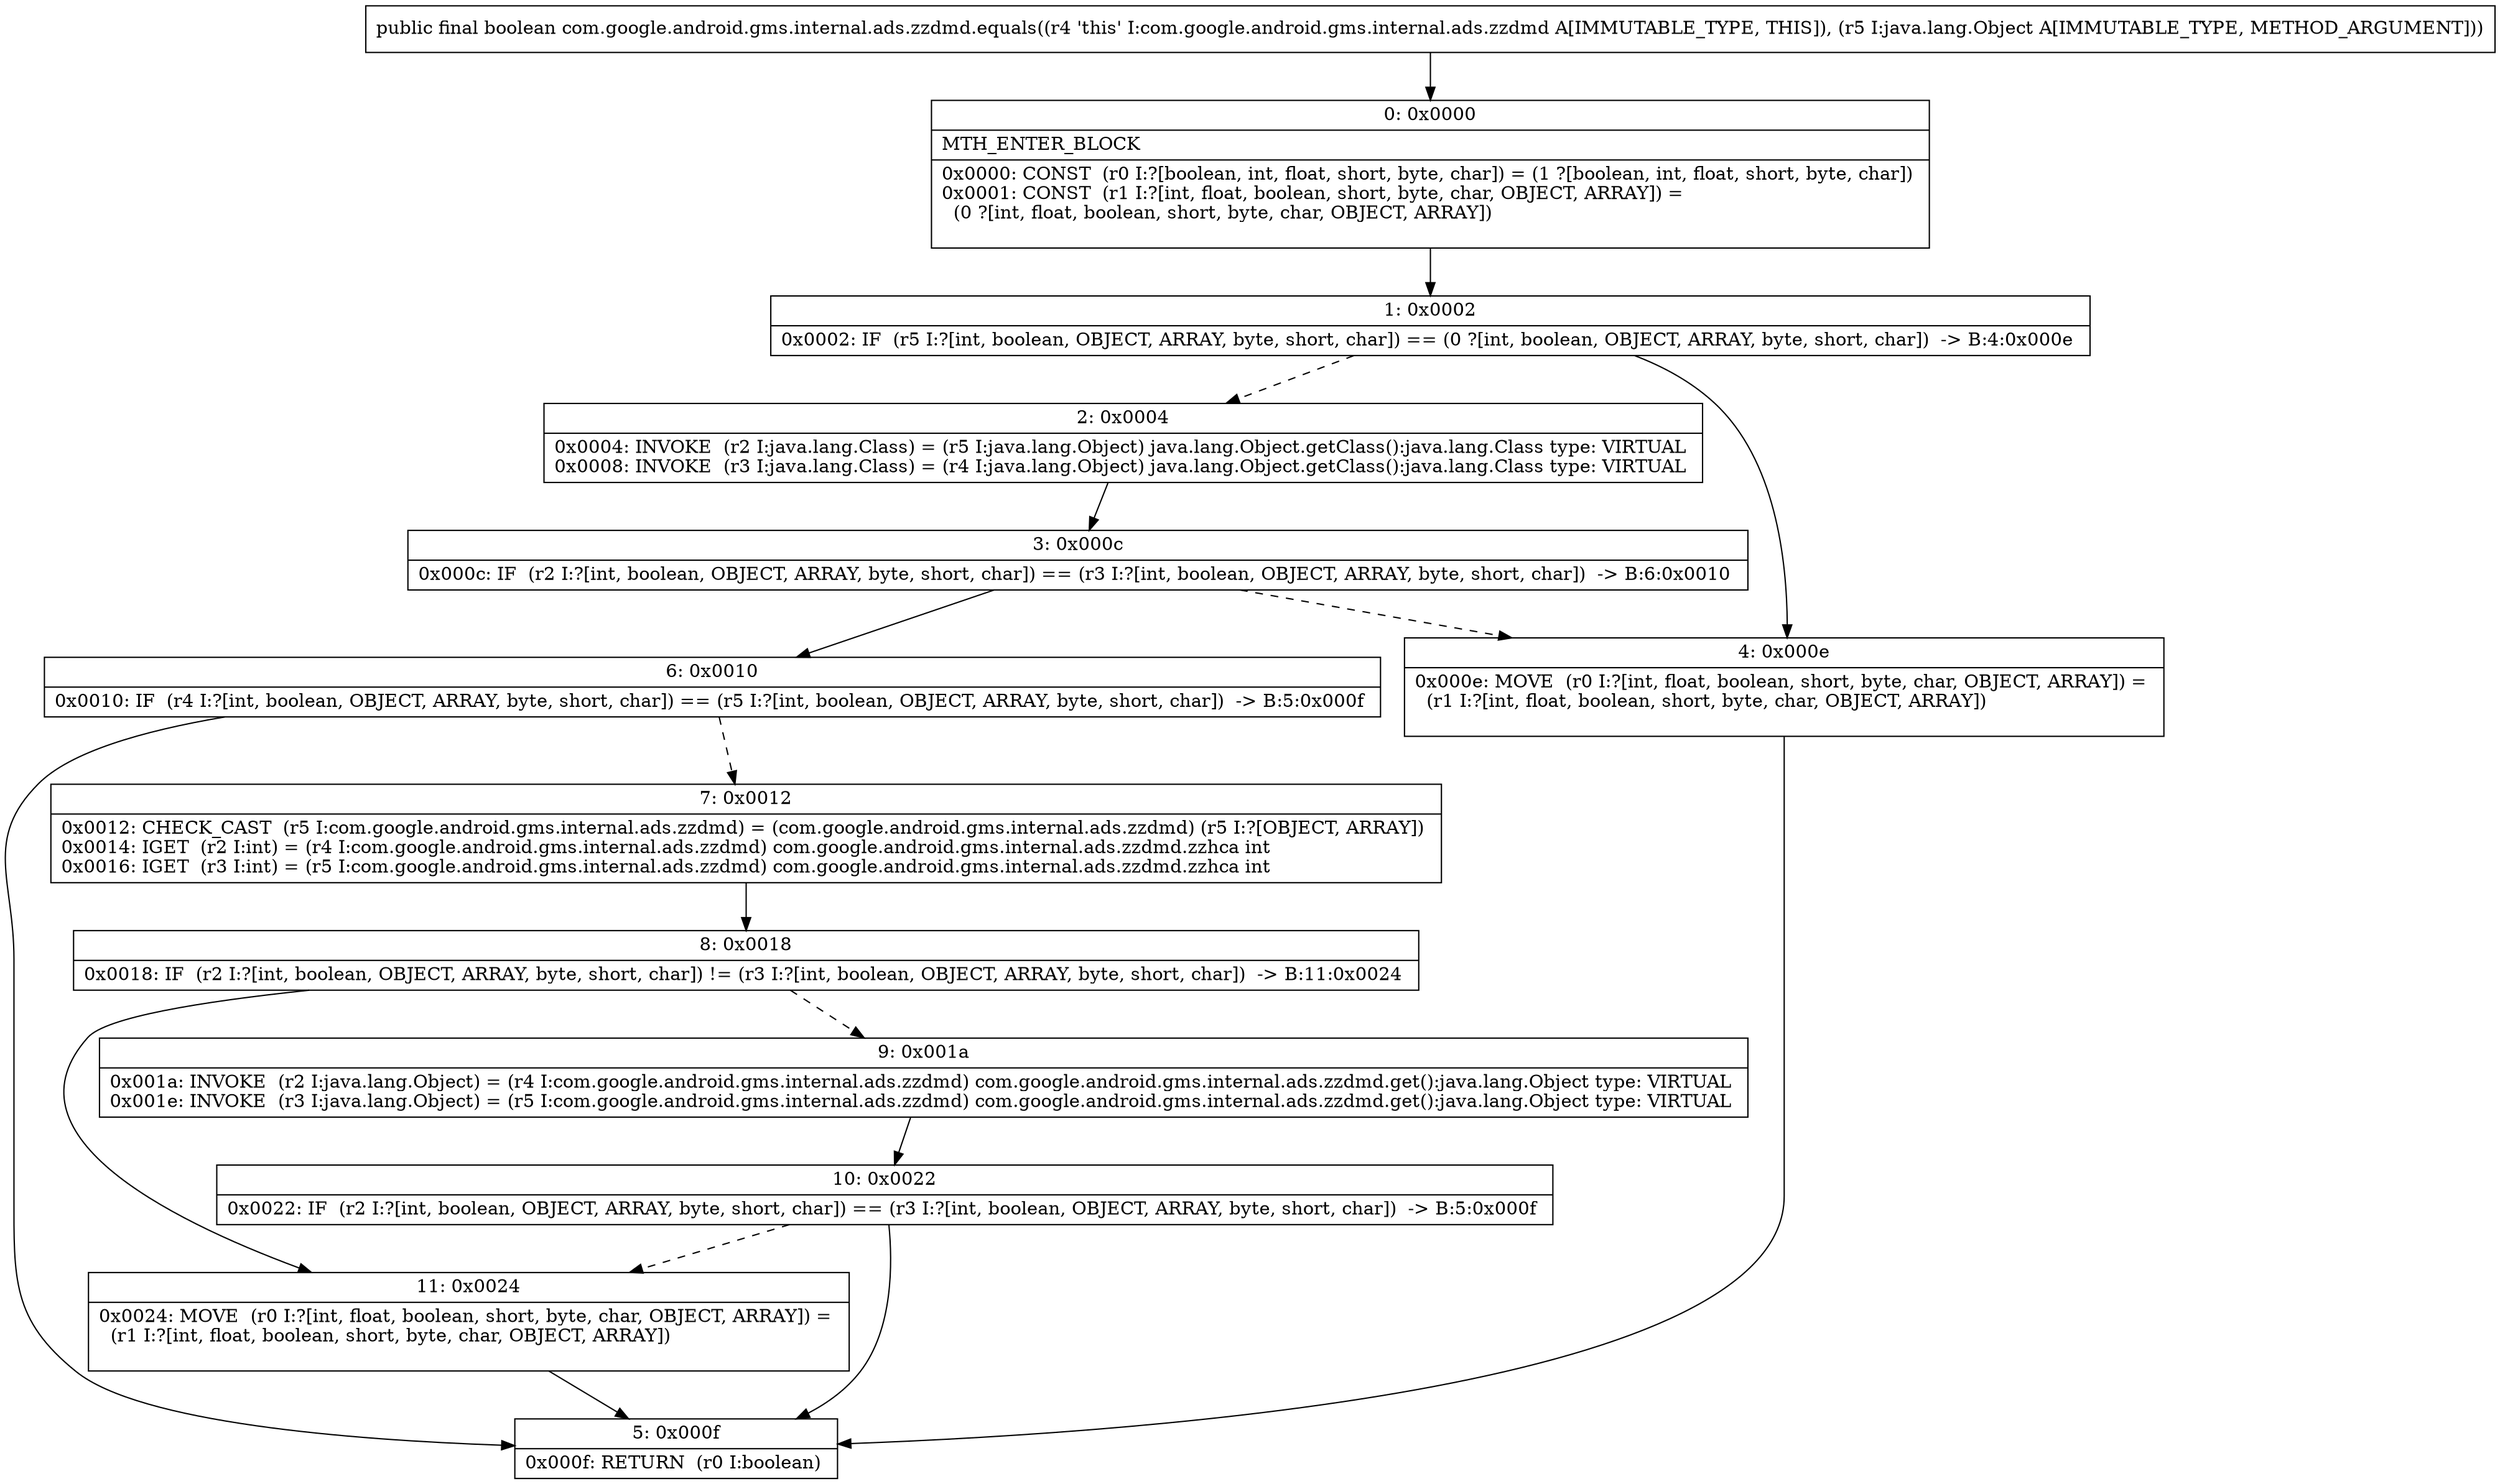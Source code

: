 digraph "CFG forcom.google.android.gms.internal.ads.zzdmd.equals(Ljava\/lang\/Object;)Z" {
Node_0 [shape=record,label="{0\:\ 0x0000|MTH_ENTER_BLOCK\l|0x0000: CONST  (r0 I:?[boolean, int, float, short, byte, char]) = (1 ?[boolean, int, float, short, byte, char]) \l0x0001: CONST  (r1 I:?[int, float, boolean, short, byte, char, OBJECT, ARRAY]) = \l  (0 ?[int, float, boolean, short, byte, char, OBJECT, ARRAY])\l \l}"];
Node_1 [shape=record,label="{1\:\ 0x0002|0x0002: IF  (r5 I:?[int, boolean, OBJECT, ARRAY, byte, short, char]) == (0 ?[int, boolean, OBJECT, ARRAY, byte, short, char])  \-\> B:4:0x000e \l}"];
Node_2 [shape=record,label="{2\:\ 0x0004|0x0004: INVOKE  (r2 I:java.lang.Class) = (r5 I:java.lang.Object) java.lang.Object.getClass():java.lang.Class type: VIRTUAL \l0x0008: INVOKE  (r3 I:java.lang.Class) = (r4 I:java.lang.Object) java.lang.Object.getClass():java.lang.Class type: VIRTUAL \l}"];
Node_3 [shape=record,label="{3\:\ 0x000c|0x000c: IF  (r2 I:?[int, boolean, OBJECT, ARRAY, byte, short, char]) == (r3 I:?[int, boolean, OBJECT, ARRAY, byte, short, char])  \-\> B:6:0x0010 \l}"];
Node_4 [shape=record,label="{4\:\ 0x000e|0x000e: MOVE  (r0 I:?[int, float, boolean, short, byte, char, OBJECT, ARRAY]) = \l  (r1 I:?[int, float, boolean, short, byte, char, OBJECT, ARRAY])\l \l}"];
Node_5 [shape=record,label="{5\:\ 0x000f|0x000f: RETURN  (r0 I:boolean) \l}"];
Node_6 [shape=record,label="{6\:\ 0x0010|0x0010: IF  (r4 I:?[int, boolean, OBJECT, ARRAY, byte, short, char]) == (r5 I:?[int, boolean, OBJECT, ARRAY, byte, short, char])  \-\> B:5:0x000f \l}"];
Node_7 [shape=record,label="{7\:\ 0x0012|0x0012: CHECK_CAST  (r5 I:com.google.android.gms.internal.ads.zzdmd) = (com.google.android.gms.internal.ads.zzdmd) (r5 I:?[OBJECT, ARRAY]) \l0x0014: IGET  (r2 I:int) = (r4 I:com.google.android.gms.internal.ads.zzdmd) com.google.android.gms.internal.ads.zzdmd.zzhca int \l0x0016: IGET  (r3 I:int) = (r5 I:com.google.android.gms.internal.ads.zzdmd) com.google.android.gms.internal.ads.zzdmd.zzhca int \l}"];
Node_8 [shape=record,label="{8\:\ 0x0018|0x0018: IF  (r2 I:?[int, boolean, OBJECT, ARRAY, byte, short, char]) != (r3 I:?[int, boolean, OBJECT, ARRAY, byte, short, char])  \-\> B:11:0x0024 \l}"];
Node_9 [shape=record,label="{9\:\ 0x001a|0x001a: INVOKE  (r2 I:java.lang.Object) = (r4 I:com.google.android.gms.internal.ads.zzdmd) com.google.android.gms.internal.ads.zzdmd.get():java.lang.Object type: VIRTUAL \l0x001e: INVOKE  (r3 I:java.lang.Object) = (r5 I:com.google.android.gms.internal.ads.zzdmd) com.google.android.gms.internal.ads.zzdmd.get():java.lang.Object type: VIRTUAL \l}"];
Node_10 [shape=record,label="{10\:\ 0x0022|0x0022: IF  (r2 I:?[int, boolean, OBJECT, ARRAY, byte, short, char]) == (r3 I:?[int, boolean, OBJECT, ARRAY, byte, short, char])  \-\> B:5:0x000f \l}"];
Node_11 [shape=record,label="{11\:\ 0x0024|0x0024: MOVE  (r0 I:?[int, float, boolean, short, byte, char, OBJECT, ARRAY]) = \l  (r1 I:?[int, float, boolean, short, byte, char, OBJECT, ARRAY])\l \l}"];
MethodNode[shape=record,label="{public final boolean com.google.android.gms.internal.ads.zzdmd.equals((r4 'this' I:com.google.android.gms.internal.ads.zzdmd A[IMMUTABLE_TYPE, THIS]), (r5 I:java.lang.Object A[IMMUTABLE_TYPE, METHOD_ARGUMENT])) }"];
MethodNode -> Node_0;
Node_0 -> Node_1;
Node_1 -> Node_2[style=dashed];
Node_1 -> Node_4;
Node_2 -> Node_3;
Node_3 -> Node_4[style=dashed];
Node_3 -> Node_6;
Node_4 -> Node_5;
Node_6 -> Node_5;
Node_6 -> Node_7[style=dashed];
Node_7 -> Node_8;
Node_8 -> Node_9[style=dashed];
Node_8 -> Node_11;
Node_9 -> Node_10;
Node_10 -> Node_5;
Node_10 -> Node_11[style=dashed];
Node_11 -> Node_5;
}

